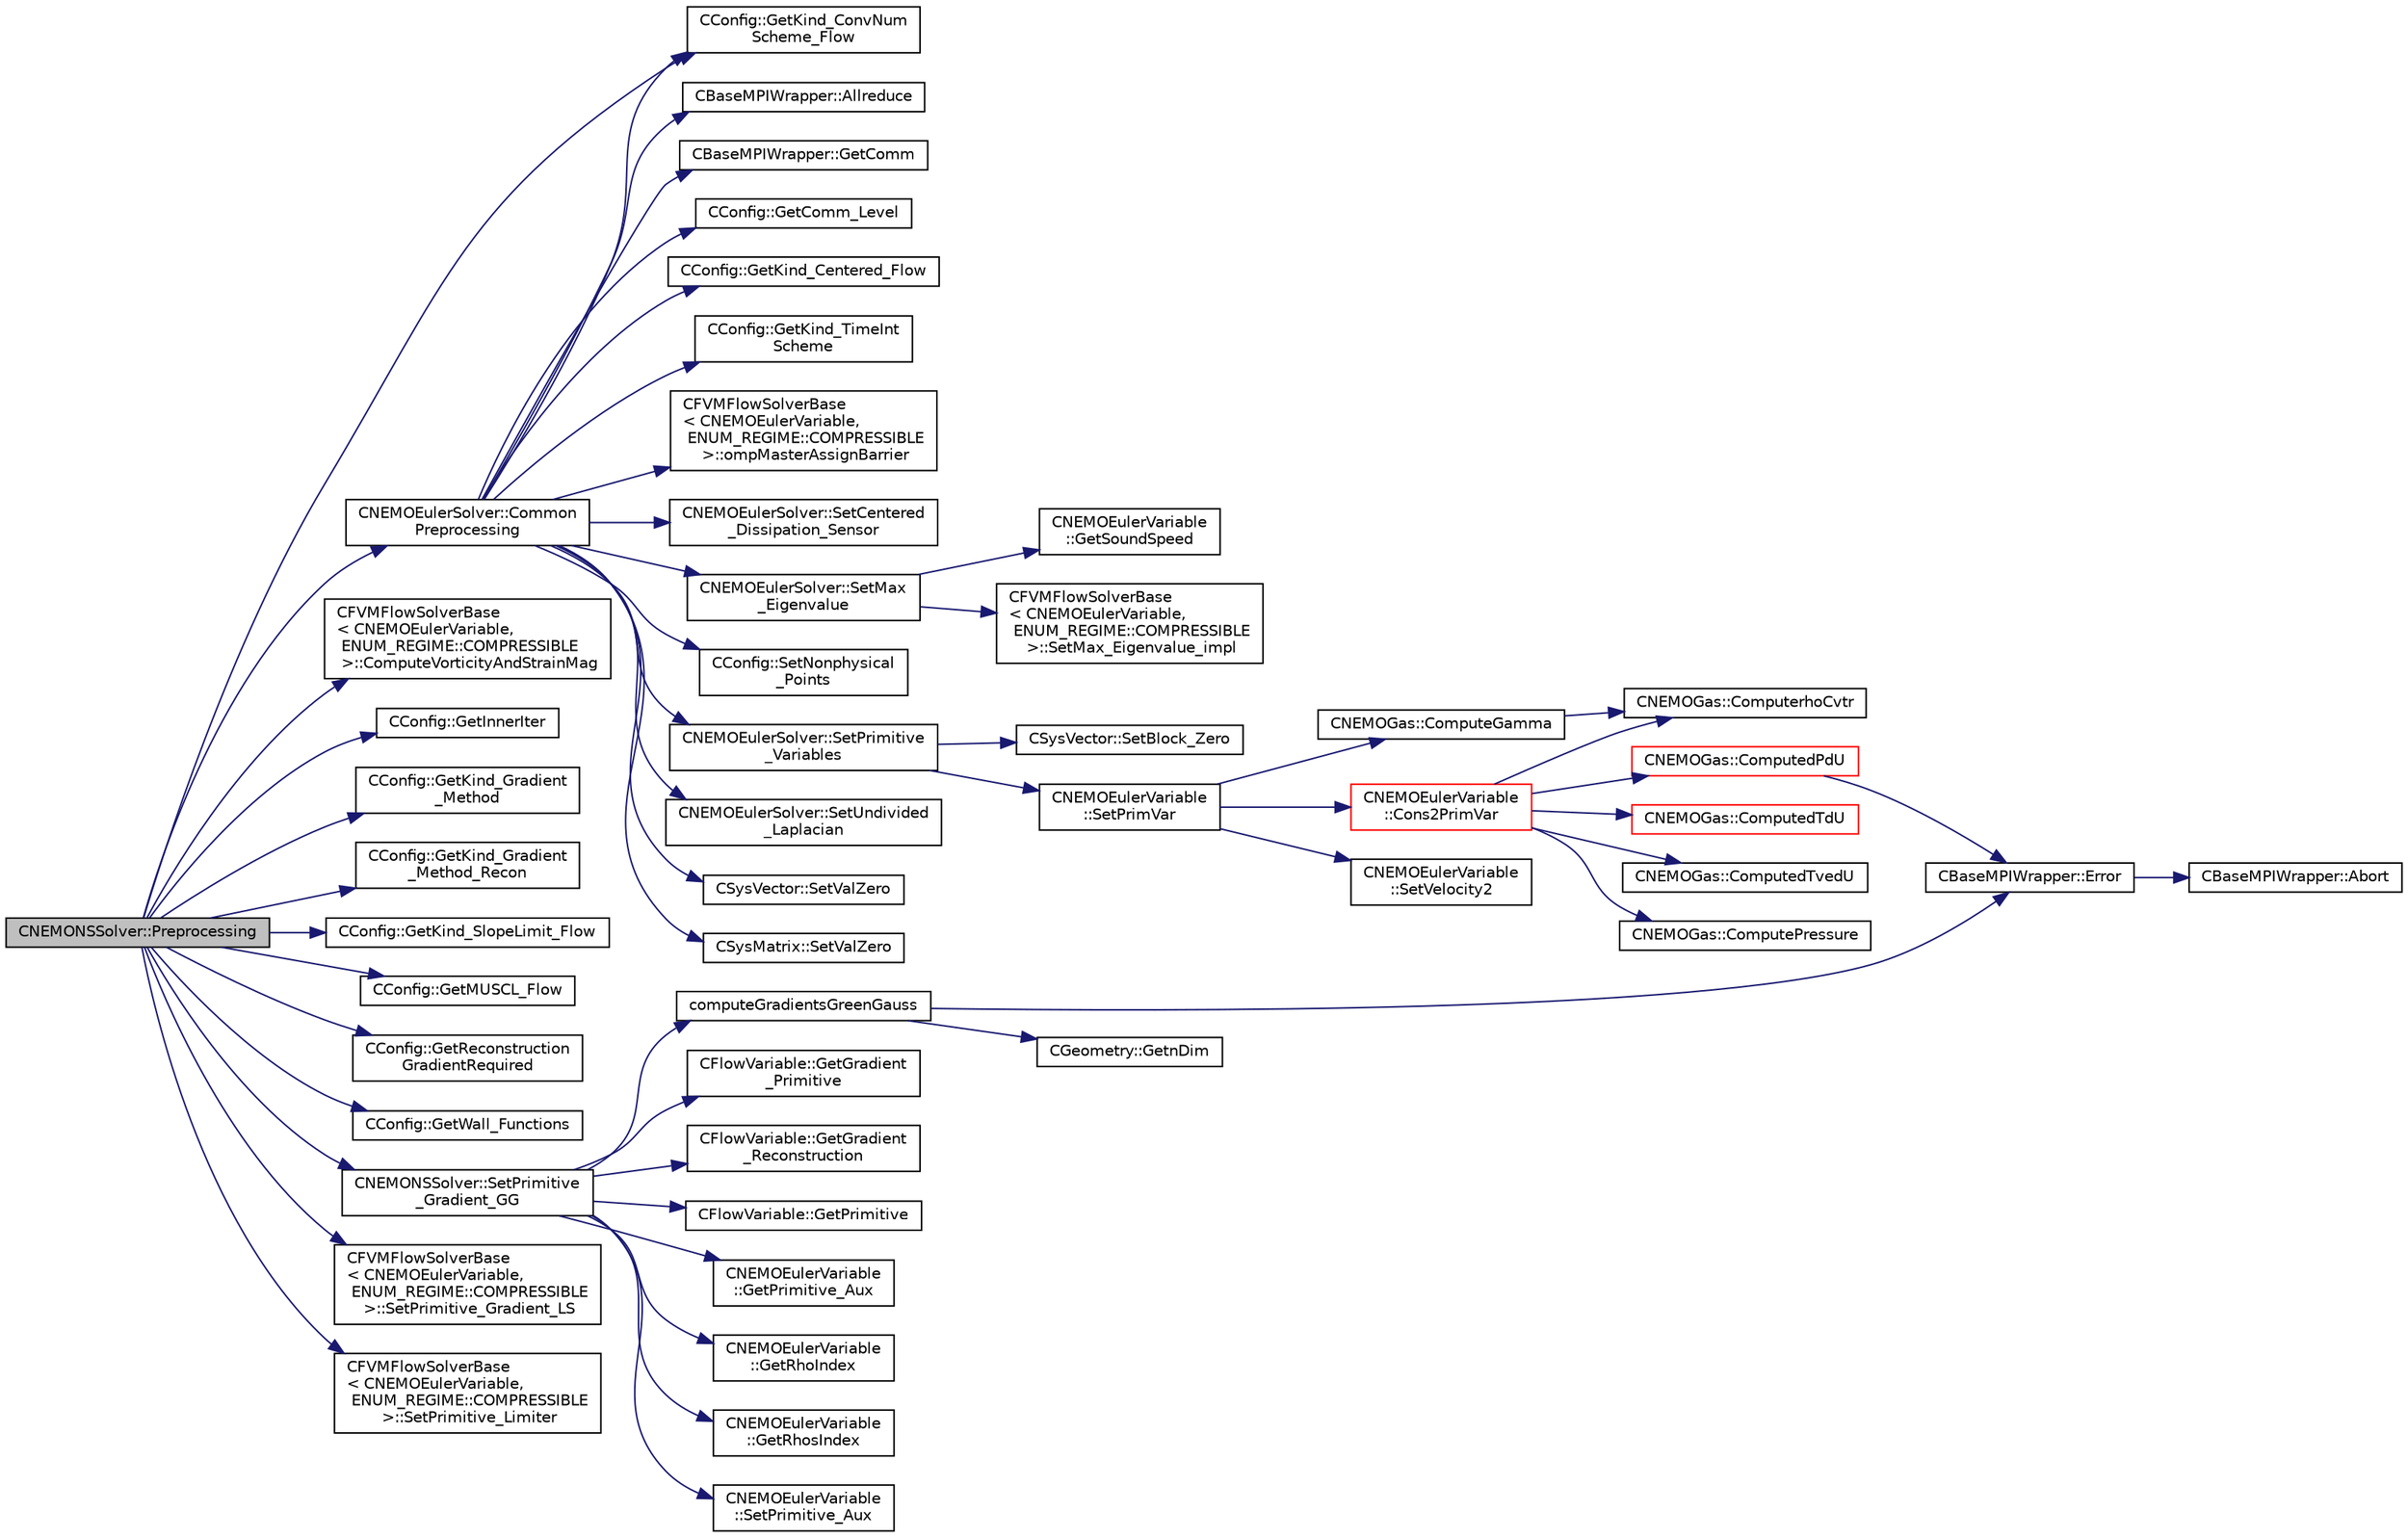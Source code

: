 digraph "CNEMONSSolver::Preprocessing"
{
 // LATEX_PDF_SIZE
  edge [fontname="Helvetica",fontsize="10",labelfontname="Helvetica",labelfontsize="10"];
  node [fontname="Helvetica",fontsize="10",shape=record];
  rankdir="LR";
  Node1 [label="CNEMONSSolver::Preprocessing",height=0.2,width=0.4,color="black", fillcolor="grey75", style="filled", fontcolor="black",tooltip="Restart residual and compute gradients."];
  Node1 -> Node2 [color="midnightblue",fontsize="10",style="solid",fontname="Helvetica"];
  Node2 [label="CNEMOEulerSolver::Common\lPreprocessing",height=0.2,width=0.4,color="black", fillcolor="white", style="filled",URL="$classCNEMOEulerSolver.html#a27f21d6dbfb7f6c600f759caf7625087",tooltip="Preprocessing actions common to the Euler and NS solvers."];
  Node2 -> Node3 [color="midnightblue",fontsize="10",style="solid",fontname="Helvetica"];
  Node3 [label="CBaseMPIWrapper::Allreduce",height=0.2,width=0.4,color="black", fillcolor="white", style="filled",URL="$classCBaseMPIWrapper.html#a381d4b3738c09d92ee1ae9f89715b541",tooltip=" "];
  Node2 -> Node4 [color="midnightblue",fontsize="10",style="solid",fontname="Helvetica"];
  Node4 [label="CBaseMPIWrapper::GetComm",height=0.2,width=0.4,color="black", fillcolor="white", style="filled",URL="$classCBaseMPIWrapper.html#a8154391fc3522954802889d81d4ef5da",tooltip=" "];
  Node2 -> Node5 [color="midnightblue",fontsize="10",style="solid",fontname="Helvetica"];
  Node5 [label="CConfig::GetComm_Level",height=0.2,width=0.4,color="black", fillcolor="white", style="filled",URL="$classCConfig.html#aa495414133c826e5f6651d4ce82d0ef6",tooltip="Get the level of MPI communications to be performed."];
  Node2 -> Node6 [color="midnightblue",fontsize="10",style="solid",fontname="Helvetica"];
  Node6 [label="CConfig::GetKind_Centered_Flow",height=0.2,width=0.4,color="black", fillcolor="white", style="filled",URL="$classCConfig.html#ac98947febf35f20117815114d9371593",tooltip="Get the kind of center convective numerical scheme for the flow equations."];
  Node2 -> Node7 [color="midnightblue",fontsize="10",style="solid",fontname="Helvetica"];
  Node7 [label="CConfig::GetKind_ConvNum\lScheme_Flow",height=0.2,width=0.4,color="black", fillcolor="white", style="filled",URL="$classCConfig.html#ac664a20b0a09ab14844dc6326290f0a0",tooltip="Get the kind of convective numerical scheme for the flow equations (centered or upwind)."];
  Node2 -> Node8 [color="midnightblue",fontsize="10",style="solid",fontname="Helvetica"];
  Node8 [label="CConfig::GetKind_TimeInt\lScheme",height=0.2,width=0.4,color="black", fillcolor="white", style="filled",URL="$classCConfig.html#ad16f71356f146b530fb1fbb45444525c",tooltip="Get the kind of time integration method."];
  Node2 -> Node9 [color="midnightblue",fontsize="10",style="solid",fontname="Helvetica"];
  Node9 [label="CFVMFlowSolverBase\l\< CNEMOEulerVariable,\l ENUM_REGIME::COMPRESSIBLE\l \>::ompMasterAssignBarrier",height=0.2,width=0.4,color="black", fillcolor="white", style="filled",URL="$classCFVMFlowSolverBase.html#a1b0175f84e884c015bf48e2e6e7c78bd",tooltip="Utility to set the value of a member variables safely, and so that the new values are seen by all thr..."];
  Node2 -> Node10 [color="midnightblue",fontsize="10",style="solid",fontname="Helvetica"];
  Node10 [label="CNEMOEulerSolver::SetCentered\l_Dissipation_Sensor",height=0.2,width=0.4,color="black", fillcolor="white", style="filled",URL="$classCNEMOEulerSolver.html#a49c4b75eafacb880053564f5c9564276",tooltip="Compute a pressure sensor switch."];
  Node2 -> Node11 [color="midnightblue",fontsize="10",style="solid",fontname="Helvetica"];
  Node11 [label="CNEMOEulerSolver::SetMax\l_Eigenvalue",height=0.2,width=0.4,color="black", fillcolor="white", style="filled",URL="$classCNEMOEulerSolver.html#aa07c0832428ab3bb9aef437d98f1fd26",tooltip="Set the maximum value of the eigenvalue."];
  Node11 -> Node12 [color="midnightblue",fontsize="10",style="solid",fontname="Helvetica"];
  Node12 [label="CNEMOEulerVariable\l::GetSoundSpeed",height=0.2,width=0.4,color="black", fillcolor="white", style="filled",URL="$classCNEMOEulerVariable.html#ace88c30d7e9a0e48b713e073d1b92a8c",tooltip="Get the speed of the sound."];
  Node11 -> Node13 [color="midnightblue",fontsize="10",style="solid",fontname="Helvetica"];
  Node13 [label="CFVMFlowSolverBase\l\< CNEMOEulerVariable,\l ENUM_REGIME::COMPRESSIBLE\l \>::SetMax_Eigenvalue_impl",height=0.2,width=0.4,color="black", fillcolor="white", style="filled",URL="$classCFVMFlowSolverBase.html#adc3a96a8ca25902058864c18b533192d",tooltip="Compute the max eigenvalue, gemeric implementation."];
  Node2 -> Node14 [color="midnightblue",fontsize="10",style="solid",fontname="Helvetica"];
  Node14 [label="CConfig::SetNonphysical\l_Points",height=0.2,width=0.4,color="black", fillcolor="white", style="filled",URL="$classCConfig.html#a434fe0922532828b7e40ded865c5ce51",tooltip="Set the current number of non-physical nodes in the solution."];
  Node2 -> Node15 [color="midnightblue",fontsize="10",style="solid",fontname="Helvetica"];
  Node15 [label="CNEMOEulerSolver::SetPrimitive\l_Variables",height=0.2,width=0.4,color="black", fillcolor="white", style="filled",URL="$classCNEMOEulerSolver.html#aa3498ebe1779c01daf8380d6a7d0aa7d",tooltip="Computes primitive variables."];
  Node15 -> Node16 [color="midnightblue",fontsize="10",style="solid",fontname="Helvetica"];
  Node16 [label="CSysVector::SetBlock_Zero",height=0.2,width=0.4,color="black", fillcolor="white", style="filled",URL="$classCSysVector.html#a9990ad4ea225c98a1af50e00fecbc56f",tooltip="Set the values to zero for one block."];
  Node15 -> Node17 [color="midnightblue",fontsize="10",style="solid",fontname="Helvetica"];
  Node17 [label="CNEMOEulerVariable\l::SetPrimVar",height=0.2,width=0.4,color="black", fillcolor="white", style="filled",URL="$classCNEMOEulerVariable.html#aaf86b1f3586f5b0b8015ddf1311d7ce4",tooltip="Set all the primitive variables for compressible flows."];
  Node17 -> Node18 [color="midnightblue",fontsize="10",style="solid",fontname="Helvetica"];
  Node18 [label="CNEMOGas::ComputeGamma",height=0.2,width=0.4,color="black", fillcolor="white", style="filled",URL="$classCNEMOGas.html#a5f31f0eebb925a0a8a51198ca58fbd51",tooltip="Compute ratio of specific heats (Gamma)."];
  Node18 -> Node19 [color="midnightblue",fontsize="10",style="solid",fontname="Helvetica"];
  Node19 [label="CNEMOGas::ComputerhoCvtr",height=0.2,width=0.4,color="black", fillcolor="white", style="filled",URL="$classCNEMOGas.html#a9c700828e55a8ecd33acf4ac5c0bd58b",tooltip="Compute rhoCvtr."];
  Node17 -> Node20 [color="midnightblue",fontsize="10",style="solid",fontname="Helvetica"];
  Node20 [label="CNEMOEulerVariable\l::Cons2PrimVar",height=0.2,width=0.4,color="red", fillcolor="white", style="filled",URL="$classCNEMOEulerVariable.html#ad95dbeb3e9b5634fab7c6a768442c7b9",tooltip="Set all the primitive and secondary variables from the conserved vector."];
  Node20 -> Node21 [color="midnightblue",fontsize="10",style="solid",fontname="Helvetica"];
  Node21 [label="CNEMOGas::ComputedPdU",height=0.2,width=0.4,color="red", fillcolor="white", style="filled",URL="$classCNEMOGas.html#a424da7362e12de29fcebf761cb8eabaa",tooltip="Compute derivative of pressure w.r.t. conservative variables."];
  Node21 -> Node22 [color="midnightblue",fontsize="10",style="solid",fontname="Helvetica"];
  Node22 [label="CBaseMPIWrapper::Error",height=0.2,width=0.4,color="black", fillcolor="white", style="filled",URL="$classCBaseMPIWrapper.html#a04457c47629bda56704e6a8804833eeb",tooltip=" "];
  Node22 -> Node23 [color="midnightblue",fontsize="10",style="solid",fontname="Helvetica"];
  Node23 [label="CBaseMPIWrapper::Abort",height=0.2,width=0.4,color="black", fillcolor="white", style="filled",URL="$classCBaseMPIWrapper.html#af7297d861dca86b45cf561b6ab642e8f",tooltip=" "];
  Node20 -> Node27 [color="midnightblue",fontsize="10",style="solid",fontname="Helvetica"];
  Node27 [label="CNEMOGas::ComputedTdU",height=0.2,width=0.4,color="red", fillcolor="white", style="filled",URL="$classCNEMOGas.html#a5c1412972751e64d697721e22025d7dc",tooltip="Compute derivative of temperature w.r.t. conservative variables."];
  Node20 -> Node30 [color="midnightblue",fontsize="10",style="solid",fontname="Helvetica"];
  Node30 [label="CNEMOGas::ComputedTvedU",height=0.2,width=0.4,color="black", fillcolor="white", style="filled",URL="$classCNEMOGas.html#a4f7c7ae2ab41e0e10653c7d9dbc1e69c",tooltip="Compute derivative of vibrational temperature w.r.t. conservative variables."];
  Node20 -> Node31 [color="midnightblue",fontsize="10",style="solid",fontname="Helvetica"];
  Node31 [label="CNEMOGas::ComputePressure",height=0.2,width=0.4,color="black", fillcolor="white", style="filled",URL="$classCNEMOGas.html#a1e353110dadbb4e7fda738a645c9fa7e",tooltip="Compute pressure."];
  Node20 -> Node19 [color="midnightblue",fontsize="10",style="solid",fontname="Helvetica"];
  Node17 -> Node39 [color="midnightblue",fontsize="10",style="solid",fontname="Helvetica"];
  Node39 [label="CNEMOEulerVariable\l::SetVelocity2",height=0.2,width=0.4,color="black", fillcolor="white", style="filled",URL="$classCNEMOEulerVariable.html#a28dc0639ec1bd6819e51da776f12f226",tooltip="Set the norm 2 of the velocity."];
  Node2 -> Node40 [color="midnightblue",fontsize="10",style="solid",fontname="Helvetica"];
  Node40 [label="CNEMOEulerSolver::SetUndivided\l_Laplacian",height=0.2,width=0.4,color="black", fillcolor="white", style="filled",URL="$classCNEMOEulerSolver.html#a2a62d72d39fe27988a7ee2d1b78ebdf8",tooltip="Set the value of undivided laplacian."];
  Node2 -> Node41 [color="midnightblue",fontsize="10",style="solid",fontname="Helvetica"];
  Node41 [label="CSysVector::SetValZero",height=0.2,width=0.4,color="black", fillcolor="white", style="filled",URL="$classCSysVector.html#aa179ddab500faadee96bebecff9e201d",tooltip="Sets to zero all the entries of the vector."];
  Node2 -> Node42 [color="midnightblue",fontsize="10",style="solid",fontname="Helvetica"];
  Node42 [label="CSysMatrix::SetValZero",height=0.2,width=0.4,color="black", fillcolor="white", style="filled",URL="$classCSysMatrix.html#a8f974ad2e089dccfc99ea21a4ef5a819",tooltip="Sets to zero all the entries of the sparse matrix."];
  Node1 -> Node43 [color="midnightblue",fontsize="10",style="solid",fontname="Helvetica"];
  Node43 [label="CFVMFlowSolverBase\l\< CNEMOEulerVariable,\l ENUM_REGIME::COMPRESSIBLE\l \>::ComputeVorticityAndStrainMag",height=0.2,width=0.4,color="black", fillcolor="white", style="filled",URL="$classCFVMFlowSolverBase.html#af84f9a0d4de3df7d82cef37eae94f739",tooltip="Evaluate the vorticity and strain rate magnitude."];
  Node1 -> Node44 [color="midnightblue",fontsize="10",style="solid",fontname="Helvetica"];
  Node44 [label="CConfig::GetInnerIter",height=0.2,width=0.4,color="black", fillcolor="white", style="filled",URL="$classCConfig.html#a079a90396222697f01e0c365285c915d",tooltip="Get the current FSI iteration number."];
  Node1 -> Node7 [color="midnightblue",fontsize="10",style="solid",fontname="Helvetica"];
  Node1 -> Node45 [color="midnightblue",fontsize="10",style="solid",fontname="Helvetica"];
  Node45 [label="CConfig::GetKind_Gradient\l_Method",height=0.2,width=0.4,color="black", fillcolor="white", style="filled",URL="$classCConfig.html#a83d5144467a2c2fa78a7f9cc19026421",tooltip="Get the kind of method for computation of spatial gradients used for viscous and source terms."];
  Node1 -> Node46 [color="midnightblue",fontsize="10",style="solid",fontname="Helvetica"];
  Node46 [label="CConfig::GetKind_Gradient\l_Method_Recon",height=0.2,width=0.4,color="black", fillcolor="white", style="filled",URL="$classCConfig.html#af59700a2ce4edce862248ba52bdca025",tooltip="Get the kind of method for computation of spatial gradients used for upwind reconstruction."];
  Node1 -> Node47 [color="midnightblue",fontsize="10",style="solid",fontname="Helvetica"];
  Node47 [label="CConfig::GetKind_SlopeLimit_Flow",height=0.2,width=0.4,color="black", fillcolor="white", style="filled",URL="$classCConfig.html#a31504bfdad401a8879a9e0a121320f96",tooltip="Get the method for limiting the spatial gradients."];
  Node1 -> Node48 [color="midnightblue",fontsize="10",style="solid",fontname="Helvetica"];
  Node48 [label="CConfig::GetMUSCL_Flow",height=0.2,width=0.4,color="black", fillcolor="white", style="filled",URL="$classCConfig.html#a97ba000591a72e4d8f0fc71bc75bd38a",tooltip="Get if the upwind scheme used MUSCL or not."];
  Node1 -> Node49 [color="midnightblue",fontsize="10",style="solid",fontname="Helvetica"];
  Node49 [label="CConfig::GetReconstruction\lGradientRequired",height=0.2,width=0.4,color="black", fillcolor="white", style="filled",URL="$classCConfig.html#a350466e9cc76639fb07c59ac43288bb8",tooltip="Get flag for whether a second gradient calculation is required for upwind reconstruction alone."];
  Node1 -> Node50 [color="midnightblue",fontsize="10",style="solid",fontname="Helvetica"];
  Node50 [label="CConfig::GetWall_Functions",height=0.2,width=0.4,color="black", fillcolor="white", style="filled",URL="$classCConfig.html#a48d5c5100cf58c03203cfb231cff75e6",tooltip="Get information about whether to use wall functions."];
  Node1 -> Node51 [color="midnightblue",fontsize="10",style="solid",fontname="Helvetica"];
  Node51 [label="CNEMONSSolver::SetPrimitive\l_Gradient_GG",height=0.2,width=0.4,color="black", fillcolor="white", style="filled",URL="$classCNEMONSSolver.html#aed93127447e3f92ba0c25a33adef7065",tooltip="Compute the gradient of the primitive variables using Green-Gauss method, and stores the result in th..."];
  Node51 -> Node52 [color="midnightblue",fontsize="10",style="solid",fontname="Helvetica"];
  Node52 [label="computeGradientsGreenGauss",height=0.2,width=0.4,color="black", fillcolor="white", style="filled",URL="$group__FvmAlgos.html#gabc5144134fe922fe1bbd5db893ef2c29",tooltip="Instantiations for 2D and 3D."];
  Node52 -> Node22 [color="midnightblue",fontsize="10",style="solid",fontname="Helvetica"];
  Node52 -> Node53 [color="midnightblue",fontsize="10",style="solid",fontname="Helvetica"];
  Node53 [label="CGeometry::GetnDim",height=0.2,width=0.4,color="black", fillcolor="white", style="filled",URL="$classCGeometry.html#ace7f7fe876f629f5bd5f92d4805a1a4b",tooltip="Get number of coordinates."];
  Node51 -> Node54 [color="midnightblue",fontsize="10",style="solid",fontname="Helvetica"];
  Node54 [label="CFlowVariable::GetGradient\l_Primitive",height=0.2,width=0.4,color="black", fillcolor="white", style="filled",URL="$classCFlowVariable.html#a23eab98fe30de5f7cfff158eb929c24c",tooltip="Get the value of the primitive variables gradient."];
  Node51 -> Node55 [color="midnightblue",fontsize="10",style="solid",fontname="Helvetica"];
  Node55 [label="CFlowVariable::GetGradient\l_Reconstruction",height=0.2,width=0.4,color="black", fillcolor="white", style="filled",URL="$classCFlowVariable.html#a4d07016305eebeb1aedfdc4706da0c47",tooltip="Get the array of the reconstruction variables gradient at a node."];
  Node51 -> Node56 [color="midnightblue",fontsize="10",style="solid",fontname="Helvetica"];
  Node56 [label="CFlowVariable::GetPrimitive",height=0.2,width=0.4,color="black", fillcolor="white", style="filled",URL="$classCFlowVariable.html#a852271c741f1e7cdb1d391941266d344",tooltip="Get a primitive variable."];
  Node51 -> Node57 [color="midnightblue",fontsize="10",style="solid",fontname="Helvetica"];
  Node57 [label="CNEMOEulerVariable\l::GetPrimitive_Aux",height=0.2,width=0.4,color="black", fillcolor="white", style="filled",URL="$classCNEMOEulerVariable.html#a1281f1b945e1003ec968cf28c4c9a754",tooltip="Get the primitive variables for all points."];
  Node51 -> Node58 [color="midnightblue",fontsize="10",style="solid",fontname="Helvetica"];
  Node58 [label="CNEMOEulerVariable\l::GetRhoIndex",height=0.2,width=0.4,color="black", fillcolor="white", style="filled",URL="$classCNEMOEulerVariable.html#a9abc604e06f90161a2658d99582d8a3b",tooltip="Retrieves the value of the total density in the primitive variable vector."];
  Node51 -> Node59 [color="midnightblue",fontsize="10",style="solid",fontname="Helvetica"];
  Node59 [label="CNEMOEulerVariable\l::GetRhosIndex",height=0.2,width=0.4,color="black", fillcolor="white", style="filled",URL="$classCNEMOEulerVariable.html#a18cf86a19d9ee761bd0be1f90bcd2e33",tooltip="Retrieves the value of the species density in the primitive variable vector."];
  Node51 -> Node60 [color="midnightblue",fontsize="10",style="solid",fontname="Helvetica"];
  Node60 [label="CNEMOEulerVariable\l::SetPrimitive_Aux",height=0.2,width=0.4,color="black", fillcolor="white", style="filled",URL="$classCNEMOEulerVariable.html#a26b7c5515bcabc6cc2e633a8e15c8c7f",tooltip="Set the value of the primitive auxiliary variables - with mass fractions."];
  Node1 -> Node61 [color="midnightblue",fontsize="10",style="solid",fontname="Helvetica"];
  Node61 [label="CFVMFlowSolverBase\l\< CNEMOEulerVariable,\l ENUM_REGIME::COMPRESSIBLE\l \>::SetPrimitive_Gradient_LS",height=0.2,width=0.4,color="black", fillcolor="white", style="filled",URL="$classCFVMFlowSolverBase.html#aa00cb2f438eff709117ab4ffe61c3542",tooltip="Compute the gradient of the primitive variables using a Least-Squares method, and stores the result i..."];
  Node1 -> Node62 [color="midnightblue",fontsize="10",style="solid",fontname="Helvetica"];
  Node62 [label="CFVMFlowSolverBase\l\< CNEMOEulerVariable,\l ENUM_REGIME::COMPRESSIBLE\l \>::SetPrimitive_Limiter",height=0.2,width=0.4,color="black", fillcolor="white", style="filled",URL="$classCFVMFlowSolverBase.html#a6d22d04abb4c12c252db08cfb576e089",tooltip="Compute the limiter of the primitive variables."];
}
